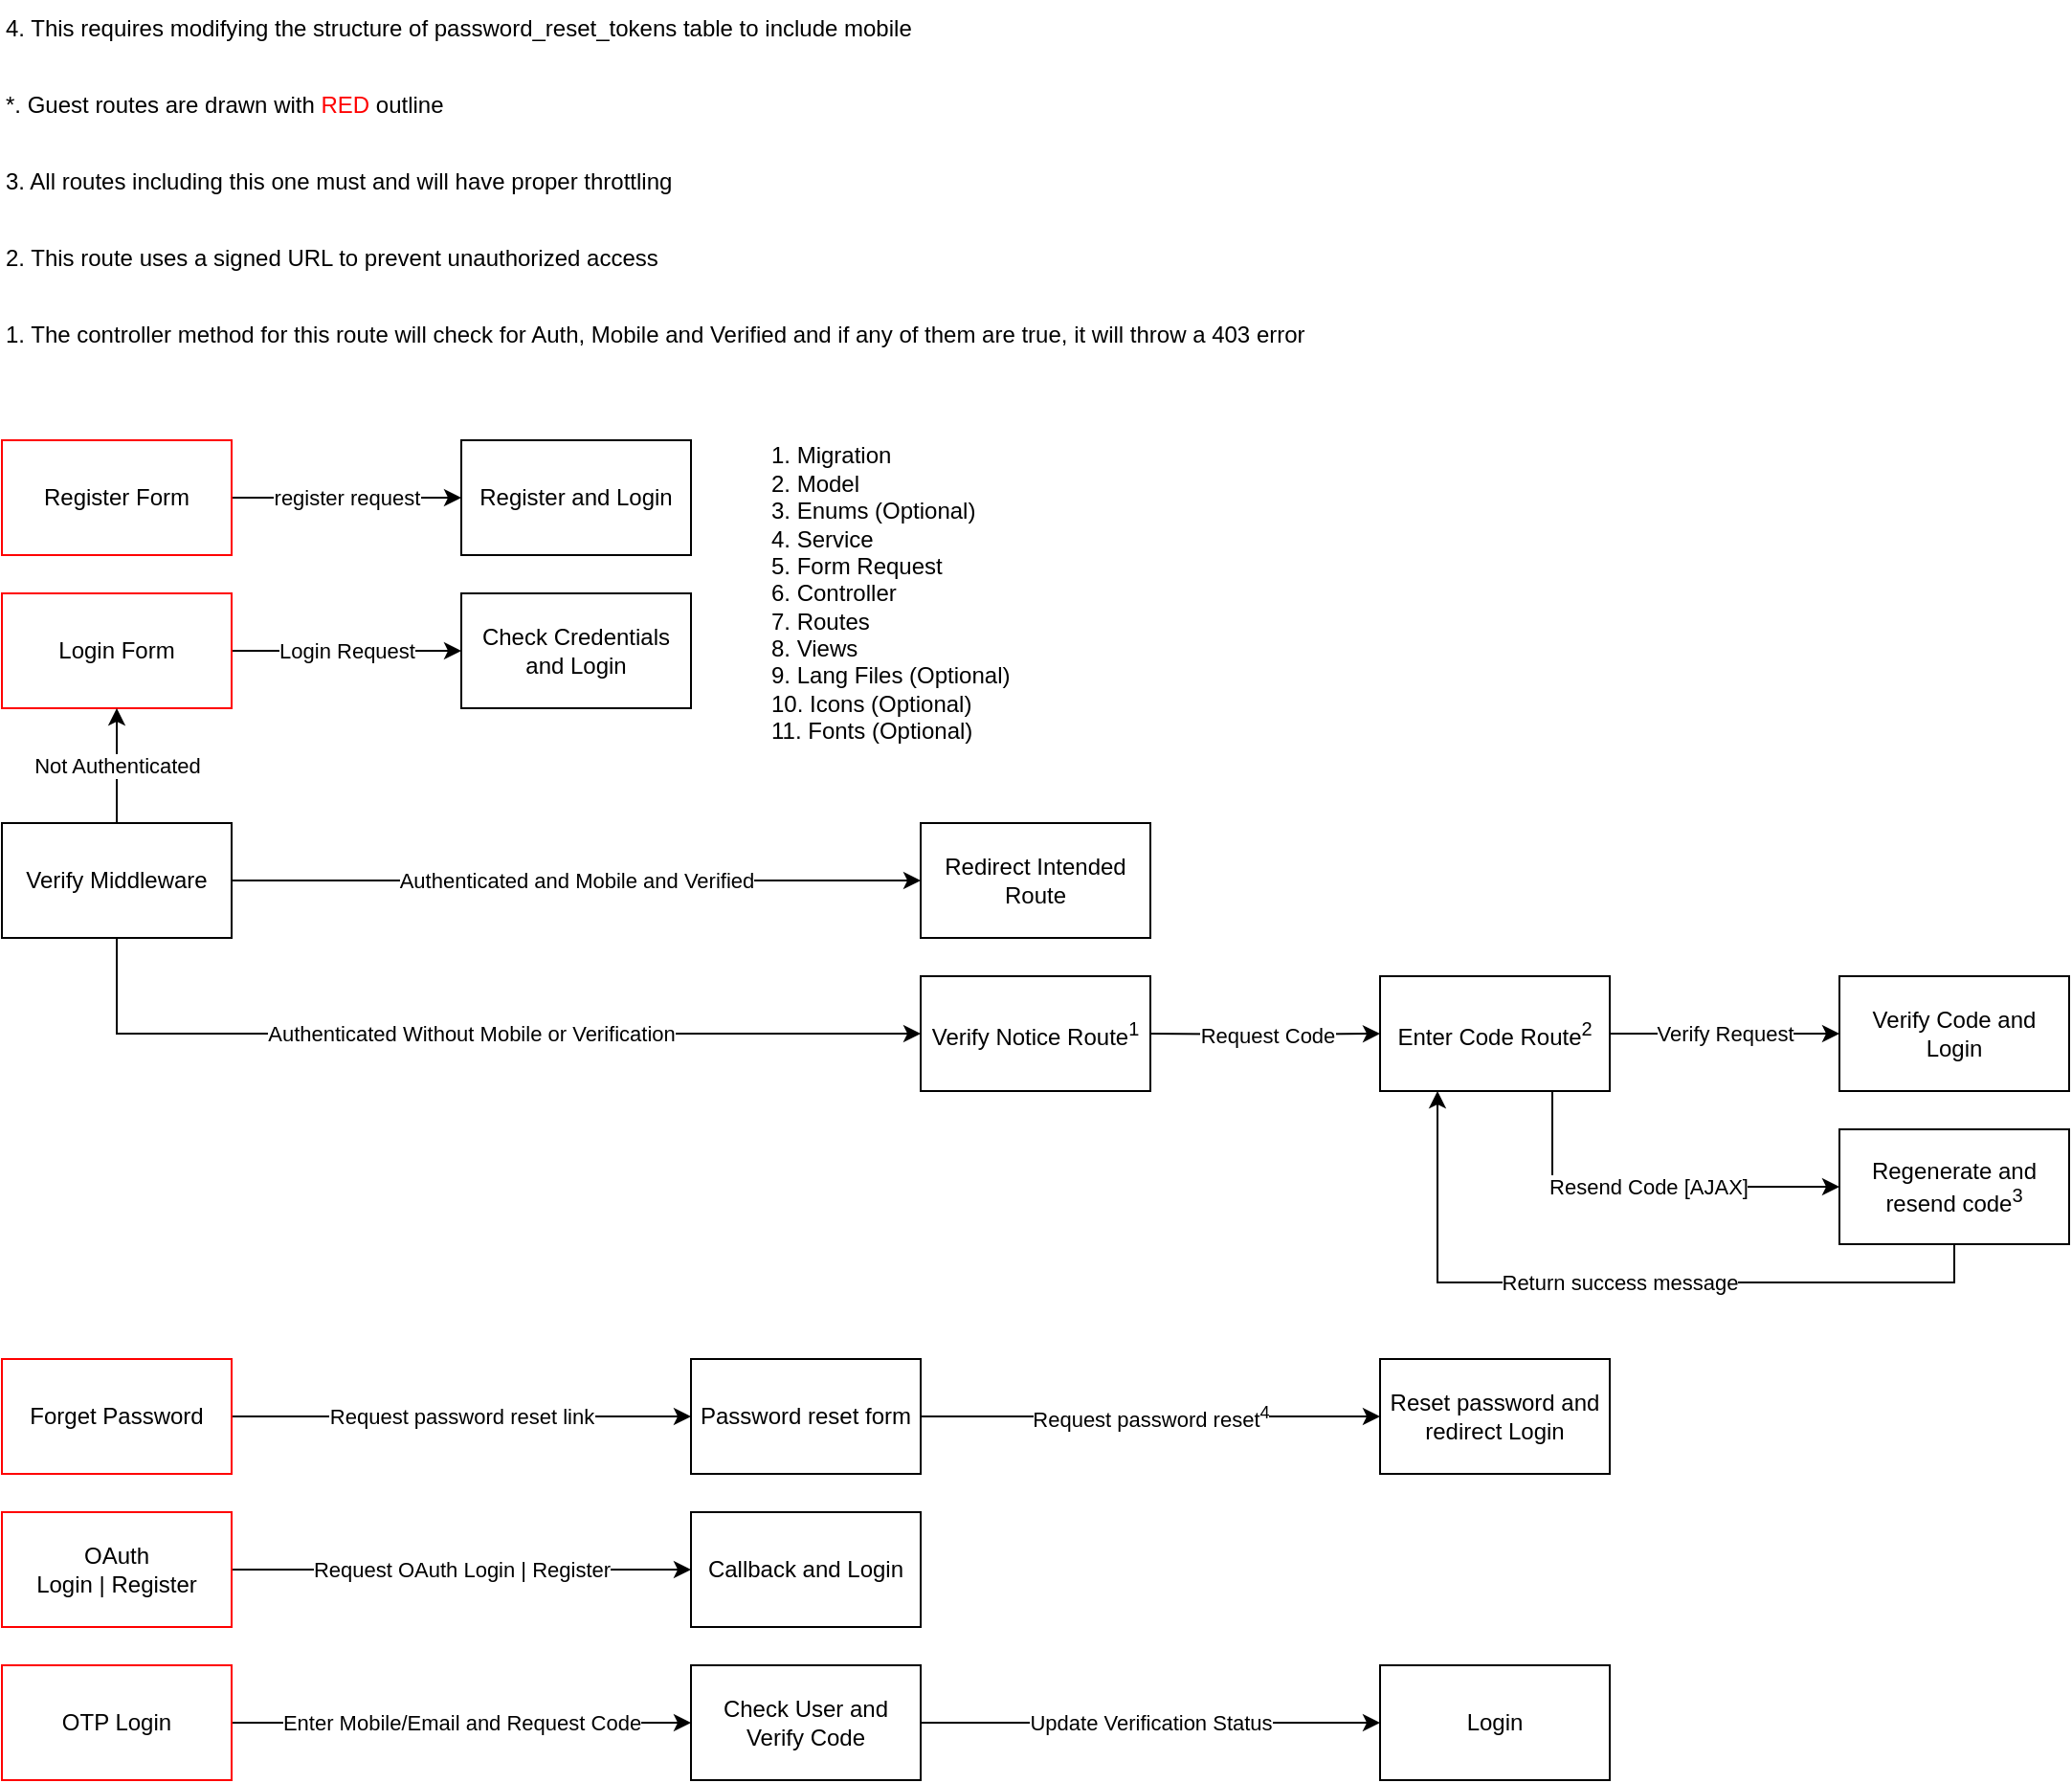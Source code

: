 <mxfile version="28.2.5">
  <diagram name="Page-1" id="no34X1WKaqrNkO2pMlmY">
    <mxGraphModel dx="1273" dy="970" grid="1" gridSize="10" guides="1" tooltips="1" connect="1" arrows="1" fold="1" page="0" pageScale="1" pageWidth="1169" pageHeight="827" background="none" math="0" shadow="0">
      <root>
        <mxCell id="0" />
        <mxCell id="1" parent="0" />
        <mxCell id="T-3kEPMgdTdC9EKKQhfz-5" value="register request" style="edgeStyle=orthogonalEdgeStyle;rounded=0;orthogonalLoop=1;jettySize=auto;html=1;" parent="1" source="T-3kEPMgdTdC9EKKQhfz-1" target="T-3kEPMgdTdC9EKKQhfz-4" edge="1">
          <mxGeometry relative="1" as="geometry" />
        </mxCell>
        <mxCell id="T-3kEPMgdTdC9EKKQhfz-1" value="Register Form" style="rounded=0;whiteSpace=wrap;html=1;strokeColor=#FF0000;" parent="1" vertex="1">
          <mxGeometry x="40" y="40" width="120" height="60" as="geometry" />
        </mxCell>
        <mxCell id="T-3kEPMgdTdC9EKKQhfz-4" value="Register and Login" style="rounded=0;whiteSpace=wrap;html=1;" parent="1" vertex="1">
          <mxGeometry x="280" y="40" width="120" height="60" as="geometry" />
        </mxCell>
        <mxCell id="T-3kEPMgdTdC9EKKQhfz-12" value="Login Request" style="edgeStyle=orthogonalEdgeStyle;rounded=0;orthogonalLoop=1;jettySize=auto;html=1;" parent="1" source="T-3kEPMgdTdC9EKKQhfz-10" target="T-3kEPMgdTdC9EKKQhfz-11" edge="1">
          <mxGeometry relative="1" as="geometry" />
        </mxCell>
        <mxCell id="T-3kEPMgdTdC9EKKQhfz-10" value="Login Form" style="rounded=0;whiteSpace=wrap;html=1;strokeColor=#FF0000;" parent="1" vertex="1">
          <mxGeometry x="40" y="120" width="120" height="60" as="geometry" />
        </mxCell>
        <mxCell id="T-3kEPMgdTdC9EKKQhfz-11" value="Check Credentials and Login" style="whiteSpace=wrap;html=1;rounded=0;" parent="1" vertex="1">
          <mxGeometry x="280" y="120" width="120" height="60" as="geometry" />
        </mxCell>
        <mxCell id="T-3kEPMgdTdC9EKKQhfz-13" value="Authenticated and Mobile and Verified" style="edgeStyle=orthogonalEdgeStyle;rounded=0;orthogonalLoop=1;jettySize=auto;html=1;" parent="1" source="T-3kEPMgdTdC9EKKQhfz-14" target="T-3kEPMgdTdC9EKKQhfz-15" edge="1">
          <mxGeometry relative="1" as="geometry" />
        </mxCell>
        <mxCell id="T-3kEPMgdTdC9EKKQhfz-17" value="Authenticated Without Mobile or Verification" style="edgeStyle=orthogonalEdgeStyle;rounded=0;orthogonalLoop=1;jettySize=auto;html=1;" parent="1" source="T-3kEPMgdTdC9EKKQhfz-14" target="T-3kEPMgdTdC9EKKQhfz-16" edge="1">
          <mxGeometry relative="1" as="geometry">
            <Array as="points">
              <mxPoint x="100" y="350" />
            </Array>
          </mxGeometry>
        </mxCell>
        <mxCell id="zKDcuJowtmO_oDvqBHJi-15" value="Not Authenticated" style="edgeStyle=orthogonalEdgeStyle;rounded=0;orthogonalLoop=1;jettySize=auto;html=1;entryX=0.5;entryY=1;entryDx=0;entryDy=0;" parent="1" source="T-3kEPMgdTdC9EKKQhfz-14" target="T-3kEPMgdTdC9EKKQhfz-10" edge="1">
          <mxGeometry relative="1" as="geometry">
            <mxPoint x="160" y="220" as="targetPoint" />
            <Array as="points">
              <mxPoint x="100" y="230" />
              <mxPoint x="100" y="230" />
            </Array>
          </mxGeometry>
        </mxCell>
        <mxCell id="T-3kEPMgdTdC9EKKQhfz-14" value="Verify Middleware" style="rounded=0;whiteSpace=wrap;html=1;" parent="1" vertex="1">
          <mxGeometry x="40" y="240" width="120" height="60" as="geometry" />
        </mxCell>
        <mxCell id="T-3kEPMgdTdC9EKKQhfz-15" value="Redirect Intended Route" style="whiteSpace=wrap;html=1;rounded=0;" parent="1" vertex="1">
          <mxGeometry x="520" y="240" width="120" height="60" as="geometry" />
        </mxCell>
        <mxCell id="zKDcuJowtmO_oDvqBHJi-4" value="Request Code" style="edgeStyle=orthogonalEdgeStyle;rounded=0;orthogonalLoop=1;jettySize=auto;html=1;" parent="1" target="zKDcuJowtmO_oDvqBHJi-3" edge="1">
          <mxGeometry relative="1" as="geometry">
            <mxPoint x="640" y="350" as="sourcePoint" />
          </mxGeometry>
        </mxCell>
        <mxCell id="T-3kEPMgdTdC9EKKQhfz-16" value="Verify Notice Route&lt;sup&gt;1&lt;/sup&gt;" style="whiteSpace=wrap;html=1;rounded=0;" parent="1" vertex="1">
          <mxGeometry x="520" y="320" width="120" height="60" as="geometry" />
        </mxCell>
        <mxCell id="T-3kEPMgdTdC9EKKQhfz-21" value="1. The controller method for this route will check for Auth, Mobile and Verified and if any of them are true, it will throw a 403 error" style="text;html=1;align=left;verticalAlign=middle;whiteSpace=wrap;rounded=0;" parent="1" vertex="1">
          <mxGeometry x="40" y="-30" width="690" height="30" as="geometry" />
        </mxCell>
        <mxCell id="zKDcuJowtmO_oDvqBHJi-8" value="Verify Request" style="edgeStyle=orthogonalEdgeStyle;rounded=0;orthogonalLoop=1;jettySize=auto;html=1;" parent="1" source="zKDcuJowtmO_oDvqBHJi-3" target="zKDcuJowtmO_oDvqBHJi-7" edge="1">
          <mxGeometry relative="1" as="geometry" />
        </mxCell>
        <mxCell id="zKDcuJowtmO_oDvqBHJi-10" value="Resend Code [AJAX]" style="edgeStyle=orthogonalEdgeStyle;rounded=0;orthogonalLoop=1;jettySize=auto;html=1;exitX=0.75;exitY=1;exitDx=0;exitDy=0;entryX=0;entryY=0.5;entryDx=0;entryDy=0;" parent="1" source="zKDcuJowtmO_oDvqBHJi-3" target="zKDcuJowtmO_oDvqBHJi-11" edge="1">
          <mxGeometry relative="1" as="geometry">
            <mxPoint x="1000" y="450" as="targetPoint" />
            <Array as="points">
              <mxPoint x="850" y="430" />
            </Array>
          </mxGeometry>
        </mxCell>
        <mxCell id="zKDcuJowtmO_oDvqBHJi-3" value="Enter Code Route&lt;sup&gt;2&lt;/sup&gt;" style="whiteSpace=wrap;html=1;rounded=0;" parent="1" vertex="1">
          <mxGeometry x="760" y="320" width="120" height="60" as="geometry" />
        </mxCell>
        <mxCell id="zKDcuJowtmO_oDvqBHJi-6" value="2. This route uses a signed URL to prevent unauthorized access&amp;nbsp;" style="text;html=1;align=left;verticalAlign=middle;whiteSpace=wrap;rounded=0;" parent="1" vertex="1">
          <mxGeometry x="40" y="-70" width="690" height="30" as="geometry" />
        </mxCell>
        <mxCell id="zKDcuJowtmO_oDvqBHJi-7" value="Verify Code and Login" style="whiteSpace=wrap;html=1;rounded=0;" parent="1" vertex="1">
          <mxGeometry x="1000" y="320" width="120" height="60" as="geometry" />
        </mxCell>
        <mxCell id="zKDcuJowtmO_oDvqBHJi-12" value="Return success message" style="edgeStyle=orthogonalEdgeStyle;rounded=0;orthogonalLoop=1;jettySize=auto;html=1;entryX=0.25;entryY=1;entryDx=0;entryDy=0;" parent="1" source="zKDcuJowtmO_oDvqBHJi-11" target="zKDcuJowtmO_oDvqBHJi-3" edge="1">
          <mxGeometry relative="1" as="geometry">
            <Array as="points">
              <mxPoint x="1060" y="480" />
              <mxPoint x="790" y="480" />
            </Array>
          </mxGeometry>
        </mxCell>
        <mxCell id="zKDcuJowtmO_oDvqBHJi-11" value="Regenerate and resend code&lt;sup&gt;3&lt;/sup&gt;" style="whiteSpace=wrap;html=1;rounded=0;" parent="1" vertex="1">
          <mxGeometry x="1000" y="400" width="120" height="60" as="geometry" />
        </mxCell>
        <mxCell id="zKDcuJowtmO_oDvqBHJi-13" value="3. All routes including this one must and will have proper throttling" style="text;html=1;align=left;verticalAlign=middle;whiteSpace=wrap;rounded=0;" parent="1" vertex="1">
          <mxGeometry x="40" y="-110" width="690" height="30" as="geometry" />
        </mxCell>
        <mxCell id="zKDcuJowtmO_oDvqBHJi-18" value="*. Guest routes are drawn with &lt;font style=&quot;color: rgb(255, 0, 0);&quot;&gt;RED &lt;/font&gt;outline" style="text;html=1;align=left;verticalAlign=middle;whiteSpace=wrap;rounded=0;" parent="1" vertex="1">
          <mxGeometry x="40" y="-150" width="690" height="30" as="geometry" />
        </mxCell>
        <mxCell id="zKDcuJowtmO_oDvqBHJi-22" value="Request password reset link" style="edgeStyle=orthogonalEdgeStyle;rounded=0;orthogonalLoop=1;jettySize=auto;html=1;" parent="1" source="zKDcuJowtmO_oDvqBHJi-20" target="zKDcuJowtmO_oDvqBHJi-21" edge="1">
          <mxGeometry relative="1" as="geometry" />
        </mxCell>
        <mxCell id="zKDcuJowtmO_oDvqBHJi-20" value="Forget Password" style="rounded=0;whiteSpace=wrap;html=1;strokeColor=#FF0000;" parent="1" vertex="1">
          <mxGeometry x="40" y="520" width="120" height="60" as="geometry" />
        </mxCell>
        <mxCell id="zKDcuJowtmO_oDvqBHJi-24" value="Request password reset&lt;sup&gt;4&lt;/sup&gt;" style="edgeStyle=orthogonalEdgeStyle;rounded=0;orthogonalLoop=1;jettySize=auto;html=1;" parent="1" source="zKDcuJowtmO_oDvqBHJi-21" target="zKDcuJowtmO_oDvqBHJi-23" edge="1">
          <mxGeometry relative="1" as="geometry">
            <mxPoint as="offset" />
          </mxGeometry>
        </mxCell>
        <mxCell id="zKDcuJowtmO_oDvqBHJi-21" value="Password reset form" style="whiteSpace=wrap;html=1;strokeColor=#000000;rounded=0;" parent="1" vertex="1">
          <mxGeometry x="400" y="520" width="120" height="60" as="geometry" />
        </mxCell>
        <mxCell id="zKDcuJowtmO_oDvqBHJi-23" value="Reset password and redirect Login" style="whiteSpace=wrap;html=1;strokeColor=#000000;rounded=0;" parent="1" vertex="1">
          <mxGeometry x="760" y="520" width="120" height="60" as="geometry" />
        </mxCell>
        <mxCell id="zKDcuJowtmO_oDvqBHJi-25" value="4. This requires modifying the structure of password_reset_tokens table to include mobile" style="text;html=1;align=left;verticalAlign=middle;whiteSpace=wrap;rounded=0;" parent="1" vertex="1">
          <mxGeometry x="40" y="-190" width="690" height="30" as="geometry" />
        </mxCell>
        <mxCell id="zKDcuJowtmO_oDvqBHJi-28" value="Request OAuth Login | Register" style="edgeStyle=orthogonalEdgeStyle;rounded=0;orthogonalLoop=1;jettySize=auto;html=1;" parent="1" source="zKDcuJowtmO_oDvqBHJi-26" target="zKDcuJowtmO_oDvqBHJi-27" edge="1">
          <mxGeometry relative="1" as="geometry" />
        </mxCell>
        <mxCell id="zKDcuJowtmO_oDvqBHJi-26" value="OAuth &lt;br&gt;Login | Register" style="whiteSpace=wrap;html=1;strokeColor=#FF0000;rounded=0;" parent="1" vertex="1">
          <mxGeometry x="40" y="600" width="120" height="60" as="geometry" />
        </mxCell>
        <mxCell id="zKDcuJowtmO_oDvqBHJi-27" value="Callback and Login" style="whiteSpace=wrap;html=1;strokeColor=#000000;rounded=0;" parent="1" vertex="1">
          <mxGeometry x="400" y="600" width="120" height="60" as="geometry" />
        </mxCell>
        <mxCell id="kN4_5Bv1OCBTJI5ImHN2-1" value="1. Migration&amp;nbsp;&lt;div&gt;2. Model&lt;br&gt;3. Enums (Optional)&lt;/div&gt;&lt;div&gt;4. Service&lt;/div&gt;&lt;div&gt;5. Form Request&lt;br&gt;6. Controller&lt;br&gt;7. Routes&lt;br&gt;8. Views&lt;br&gt;9. Lang Files (Optional)&lt;br&gt;10. Icons (Optional)&lt;br&gt;11. Fonts (Optional)&lt;/div&gt;" style="text;html=1;align=left;verticalAlign=middle;whiteSpace=wrap;rounded=0;shadow=1;" parent="1" vertex="1">
          <mxGeometry x="440" y="40" width="160" height="160" as="geometry" />
        </mxCell>
        <mxCell id="706PZd4yTdcnup5dBuP7-3" value="Enter Mobile/Email and Request Code" style="edgeStyle=orthogonalEdgeStyle;rounded=0;orthogonalLoop=1;jettySize=auto;html=1;" edge="1" parent="1" source="706PZd4yTdcnup5dBuP7-1" target="706PZd4yTdcnup5dBuP7-2">
          <mxGeometry relative="1" as="geometry" />
        </mxCell>
        <mxCell id="706PZd4yTdcnup5dBuP7-1" value="OTP Login" style="rounded=0;whiteSpace=wrap;html=1;strokeColor=#FF0000;" vertex="1" parent="1">
          <mxGeometry x="40" y="680" width="120" height="60" as="geometry" />
        </mxCell>
        <mxCell id="706PZd4yTdcnup5dBuP7-5" value="Update Verification Status" style="edgeStyle=orthogonalEdgeStyle;rounded=0;orthogonalLoop=1;jettySize=auto;html=1;" edge="1" parent="1" source="706PZd4yTdcnup5dBuP7-2" target="706PZd4yTdcnup5dBuP7-4">
          <mxGeometry relative="1" as="geometry" />
        </mxCell>
        <mxCell id="706PZd4yTdcnup5dBuP7-2" value="Check User and Verify Code" style="rounded=0;whiteSpace=wrap;html=1;strokeColor=#000000;" vertex="1" parent="1">
          <mxGeometry x="400" y="680" width="120" height="60" as="geometry" />
        </mxCell>
        <mxCell id="706PZd4yTdcnup5dBuP7-4" value="Login" style="rounded=0;whiteSpace=wrap;html=1;strokeColor=#000000;" vertex="1" parent="1">
          <mxGeometry x="760" y="680" width="120" height="60" as="geometry" />
        </mxCell>
      </root>
    </mxGraphModel>
  </diagram>
</mxfile>
